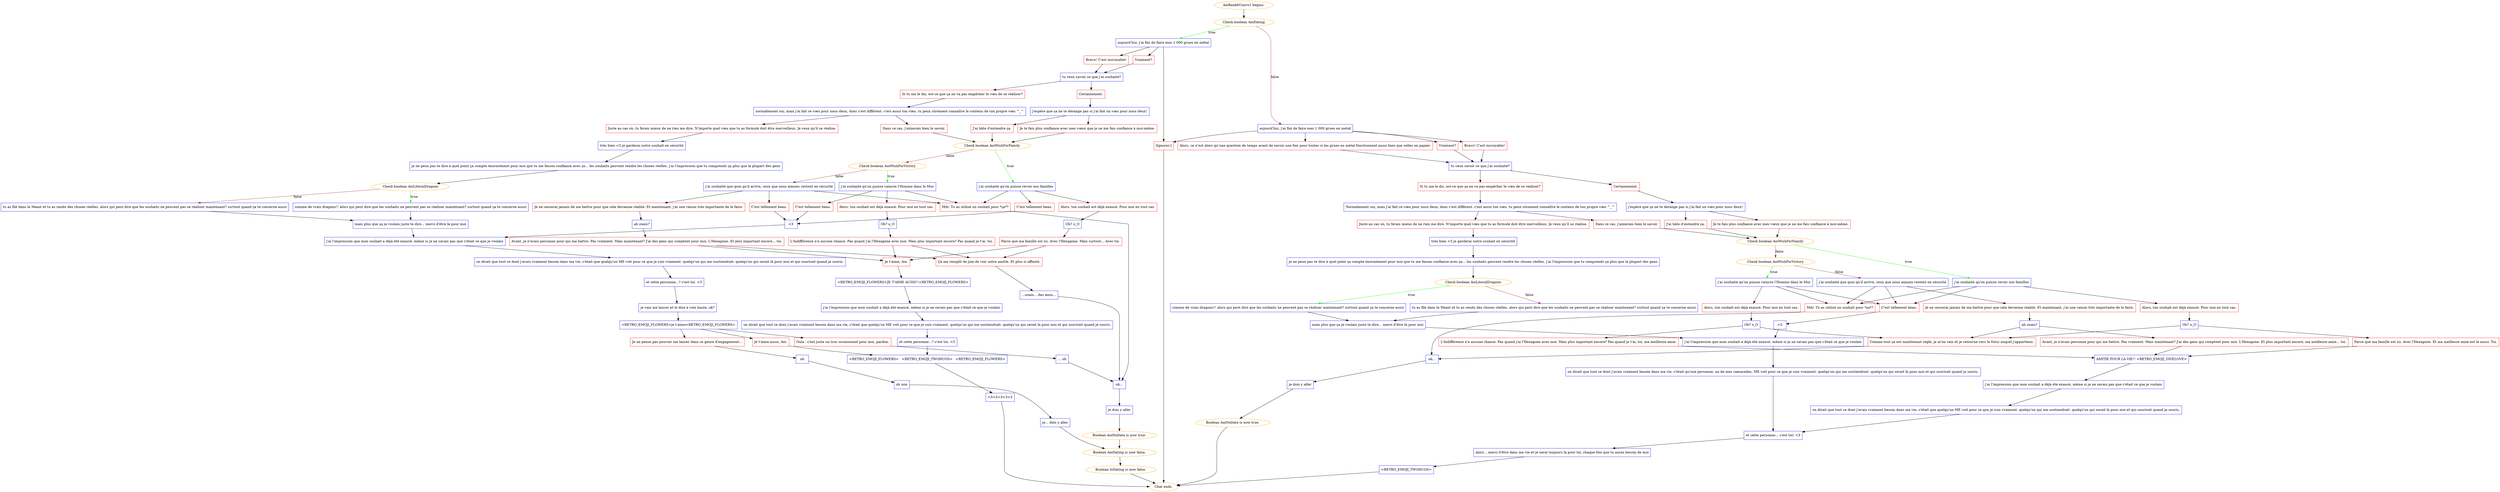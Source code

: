 digraph {
	"AoiRank6Convo1 begins." [color=orange];
		"AoiRank6Convo1 begins." -> j783435710;
	j783435710 [label="Check boolean AoiDating",color=orange];
		j783435710 -> j3880572461 [label=true,color=green];
		j783435710 -> j3653652867 [label=false,color=brown];
	j3880572461 [label="aujourd'hui, j'ai fini de faire mes 1 000 grues en métal",shape=box,color=blue];
		j3880572461 -> j3861619475;
		j3880572461 -> j3411992477;
		j3880572461 -> j4177999804;
	j3653652867 [label="aujourd'hui, j'ai fini de faire mes 1 000 grues en métal",shape=box,color=blue];
		j3653652867 -> j3164912595;
		j3653652867 -> j1717119362;
		j3653652867 -> j3243554514;
		j3653652867 -> j4177999804;
	j3861619475 [label="Vraiment?",shape=box,color=red];
		j3861619475 -> j3113005546;
	j3411992477 [label="Bravo! C'est incroyable!",shape=box,color=red];
		j3411992477 -> j3113005546;
	j4177999804 [label="[Ignorer.]",shape=box,color=red];
		j4177999804 -> "Chat ends.";
	j3164912595 [label="Alors, ce n’est alors qu’une question de temps avant de savoir une fois pour toutes si les grues en métal fonctionnent aussi bien que celles en papier.",shape=box,color=red];
		j3164912595 -> j3716830739;
	j1717119362 [label="Vraiment?",shape=box,color=red];
		j1717119362 -> j3716830739;
	j3243554514 [label="Bravo! C'est incroyable!",shape=box,color=red];
		j3243554514 -> j3716830739;
	j3113005546 [label="tu veux savoir ce que j'ai souhaité?",shape=box,color=blue];
		j3113005546 -> j2275201983;
		j3113005546 -> j2590073207;
	"Chat ends." [color=orange];
	j3716830739 [label="tu veux savoir ce que j'ai souhaité?",shape=box,color=blue];
		j3716830739 -> j3526182782;
		j3716830739 -> j3826606008;
	j2275201983 [label="Si tu me le dis, est-ce que ça ne va pas empêcher le vœu de se réaliser?",shape=box,color=red];
		j2275201983 -> j3473951970;
	j2590073207 [label="Certainement.",shape=box,color=red];
		j2590073207 -> j532401444;
	j3526182782 [label="Si tu me le dis, est-ce que ça ne va pas empêcher le vœu de se réaliser?",shape=box,color=red];
		j3526182782 -> j3086675420;
	j3826606008 [label="Certainement.",shape=box,color=red];
		j3826606008 -> j2844115460;
	j3473951970 [label="normalement oui, mais j'ai fait ce vœu pour nous deux, donc c'est différent. c'est aussi ton vœu. tu peux sûrement connaître le contenu de ton propre vœu ^_^",shape=box,color=blue];
		j3473951970 -> j3453209667;
		j3473951970 -> j2483308278;
	j532401444 [label="j'espère que ça ne te dérange pas si j'ai fait un vœu pour nous deux!",shape=box,color=blue];
		j532401444 -> j1929827831;
		j532401444 -> j504139798;
	j3086675420 [label="Normalement oui, mais j'ai fait ce vœu pour nous deux, donc c'est différent. c'est aussi ton vœu. tu peux sûrement connaître le contenu de ton propre vœu ^_^",shape=box,color=blue];
		j3086675420 -> j2696126585;
		j3086675420 -> j117578377;
	j2844115460 [label="j'espère que ça ne te dérange pas si j'ai fait un vœu pour nous deux!",shape=box,color=blue];
		j2844115460 -> j700919651;
		j2844115460 -> j3539436959;
	j3453209667 [label="Juste au cas où, tu ferais mieux de ne rien me dire. N'importe quel vœu que tu as formulé doit être merveilleux. Je veux qu'il se réalise.",shape=box,color=red];
		j3453209667 -> j1713186537;
	j2483308278 [label="Dans ce cas, j'aimerais bien le savoir.",shape=box,color=red];
		j2483308278 -> j3247860844;
	j1929827831 [label="Je te fais plus confiance avec mes vœux que je ne me fais confiance à moi-même.",shape=box,color=red];
		j1929827831 -> j3247860844;
	j504139798 [label="J'ai hâte d'entendre ça.",shape=box,color=red];
		j504139798 -> j3247860844;
	j2696126585 [label="Juste au cas où, tu ferais mieux de ne rien me dire. N'importe quel vœu que tu as formulé doit être merveilleux. Je veux qu'il se réalise.",shape=box,color=red];
		j2696126585 -> j4088680198;
	j117578377 [label="Dans ce cas, j'aimerais bien le savoir.",shape=box,color=red];
		j117578377 -> j828909921;
	j700919651 [label="Je te fais plus confiance avec mes vœux que je ne me fais confiance à moi-même.",shape=box,color=red];
		j700919651 -> j828909921;
	j3539436959 [label="J'ai hâte d'entendre ça.",shape=box,color=red];
		j3539436959 -> j828909921;
	j1713186537 [label="très bien <3 je garderai notre souhait en sécurité",shape=box,color=blue];
		j1713186537 -> j4089135334;
	j3247860844 [label="Check boolean AoiWishForFamily",color=orange];
		j3247860844 -> j3885037097 [label=true,color=green];
		j3247860844 -> j703318390 [label=false,color=brown];
	j4088680198 [label="très bien <3 je garderai notre souhait en sécurité",shape=box,color=blue];
		j4088680198 -> j1375040014;
	j828909921 [label="Check boolean AoiWishForFamily",color=orange];
		j828909921 -> j1646542489 [label=true,color=green];
		j828909921 -> j960399770 [label=false,color=brown];
	j4089135334 [label="je ne peux pas te dire à quel point ça compte énormément pour moi que tu me fasses confiance avec ça... les souhaits peuvent rendre les choses réelles. j'ai l'impression que tu comprends ça plus que la plupart des gens",shape=box,color=blue];
		j4089135334 -> j115447101;
	j3885037097 [label="j'ai souhaité qu'on puisse revoir nos familles",shape=box,color=blue];
		j3885037097 -> j974414036;
		j3885037097 -> j2196827749;
		j3885037097 -> j840780574;
	j703318390 [label="Check boolean AoiWishForVictory",color=orange];
		j703318390 -> j3479700926 [label=true,color=green];
		j703318390 -> j614592234 [label=false,color=brown];
	j1375040014 [label="je ne peux pas te dire à quel point ça compte énormément pour moi que tu me fasses confiance avec ça... les souhaits peuvent rendre les choses réelles. j'ai l'impression que tu comprends ça plus que la plupart des gens",shape=box,color=blue];
		j1375040014 -> j3584024800;
	j1646542489 [label="j'ai souhaité qu'on puisse revoir nos familles",shape=box,color=blue];
		j1646542489 -> j3088278822;
		j1646542489 -> j4227930141;
		j1646542489 -> j2686883001;
	j960399770 [label="Check boolean AoiWishForVictory",color=orange];
		j960399770 -> j1415947911 [label=true,color=green];
		j960399770 -> j3589232609 [label=false,color=brown];
	j115447101 [label="Check boolean AoiLiteralDragons",color=orange];
		j115447101 -> j4135916267 [label=true,color=green];
		j115447101 -> j2562376536 [label=false,color=brown];
	j974414036 [label="Alors, ton souhait est déjà exaucé. Pour moi en tout cas.",shape=box,color=red];
		j974414036 -> j1304256419;
	j2196827749 [label="C'est tellement beau.",shape=box,color=red];
		j2196827749 -> j3307962825;
	j840780574 [label="Mdr. Tu as utilisé un souhait pour *ça*?",shape=box,color=red];
		j840780574 -> j2454882793;
	j3479700926 [label="j'ai souhaité qu'on puisse vaincre l'Homme dans le Mur",shape=box,color=blue];
		j3479700926 -> j2888640655;
		j3479700926 -> j529835946;
		j3479700926 -> j840780574;
	j614592234 [label="j'ai souhaité que quoi qu'il arrive, ceux que nous aimons restent en sécurité",shape=box,color=blue];
		j614592234 -> j1845200560;
		j614592234 -> j3539308141;
		j614592234 -> j840780574;
	j3584024800 [label="Check boolean AoiLiteralDragons",color=orange];
		j3584024800 -> j252662285 [label=true,color=green];
		j3584024800 -> j2129713645 [label=false,color=brown];
	j3088278822 [label="Alors, ton souhait est déjà exaucé. Pour moi en tout cas.",shape=box,color=red];
		j3088278822 -> j2774667774;
	j4227930141 [label="C'est tellement beau.",shape=box,color=red];
		j4227930141 -> j4053249901;
	j2686883001 [label="Mdr. Tu as utilisé un souhait pour *ça*?",shape=box,color=red];
		j2686883001 -> j2474342305;
	j1415947911 [label="j'ai souhaité qu'on puisse vaincre l'Homme dans le Mur",shape=box,color=blue];
		j1415947911 -> j1319539274;
		j1415947911 -> j4227930141;
		j1415947911 -> j2686883001;
	j3589232609 [label="j'ai souhaité que quoi qu'il arrive, ceux que nous aimons restent en sécurité",shape=box,color=blue];
		j3589232609 -> j2762068833;
		j3589232609 -> j4227930141;
		j3589232609 -> j2686883001;
	j4135916267 [label="comme de vrais dragons!! alors qui peut dire que les souhaits ne peuvent pas se réaliser maintenant? surtout quand ça te concerne aussi",shape=box,color=blue];
		j4135916267 -> j540997653;
	j2562376536 [label="tu as filé dans le Néant et tu as rendu des choses réelles. alors qui peut dire que les souhaits ne peuvent pas se réaliser maintenant? surtout quand ça te concerne aussi",shape=box,color=blue];
		j2562376536 -> j540997653;
	j1304256419 [label="Oh? o_O",shape=box,color=blue];
		j1304256419 -> j2285601082;
	j3307962825 [label="<3",shape=box,color=blue];
		j3307962825 -> j623272139;
	j2454882793 [label="ok...",shape=box,color=blue];
		j2454882793 -> j3820691315;
	j2888640655 [label="Alors, ton souhait est déjà exaucé. Pour moi en tout cas.",shape=box,color=red];
		j2888640655 -> j850276283;
	j529835946 [label="C'est tellement beau.",shape=box,color=red];
		j529835946 -> j3307962825;
	j1845200560 [label="Je ne cesserai jamais de me battre pour que cela devienne réalité. Et maintenant, j'ai une raison très importante de le faire.",shape=box,color=red];
		j1845200560 -> j4199346753;
	j3539308141 [label="C'est tellement beau.",shape=box,color=red];
		j3539308141 -> j3307962825;
	j252662285 [label="comme de vrais dragons!! alors qui peut dire que les souhaits ne peuvent pas se réaliser maintenant? surtout quand ça te concerne aussi",shape=box,color=blue];
		j252662285 -> j3305769148;
	j2129713645 [label="tu as filé dans le Néant et tu as rendu des choses réelles. alors qui peut dire que les souhaits ne peuvent pas se réaliser maintenant? surtout quand ça te concerne aussi",shape=box,color=blue];
		j2129713645 -> j3305769148;
	j2774667774 [label="Oh? o_O",shape=box,color=blue];
		j2774667774 -> j990276272;
		j2774667774 -> j1700377626;
	j4053249901 [label="<3",shape=box,color=blue];
		j4053249901 -> j3027422163;
	j2474342305 [label="ok...",shape=box,color=blue];
		j2474342305 -> j3226304176;
	j1319539274 [label="Alors, ton souhait est déjà exaucé. Pour moi en tout cas.",shape=box,color=red];
		j1319539274 -> j3329080690;
	j2762068833 [label="Je ne cesserai jamais de me battre pour que cela devienne réalité. Et maintenant, j'ai une raison très importante de le faire.",shape=box,color=red];
		j2762068833 -> j1828530705;
	j540997653 [label="mais plus que ça je voulais juste te dire... merci d'être là pour moi",shape=box,color=blue];
		j540997653 -> j623272139;
	j2285601082 [label="Parce que ma famille est ici. Avec l'Hexagone. Mais surtout... Avec toi.",shape=box,color=red];
		j2285601082 -> j607233618;
		j2285601082 -> j3721358903;
	j623272139 [label="j'ai l'impression que mon souhait a déjà été exaucé, même si je ne savais pas que c'était ce que je voulais",shape=box,color=blue];
		j623272139 -> j1241438971;
	j3820691315 [label="je dois y aller",shape=box,color=blue];
		j3820691315 -> j2447544522;
	j850276283 [label="Oh? o_O",shape=box,color=blue];
		j850276283 -> j2055964220;
	j4199346753 [label="ah ouais?",shape=box,color=blue];
		j4199346753 -> j1311767023;
	j3305769148 [label="mais plus que ça je voulais juste te dire... merci d'être là pour moi",shape=box,color=blue];
		j3305769148 -> j3027422163;
	j990276272 [label="Parce que ma famille est ici. Avec l'Hexagone. Et ma meilleure amie est là aussi. Toi.",shape=box,color=red];
		j990276272 -> j2922476878;
	j1700377626 [label="Comme tout ça est maintenant réglé, je m'en vais et je retourne vers le futur auquel j'appartiens.",shape=box,color=red];
		j1700377626 -> j2474342305;
	j3027422163 [label="j'ai l'impression que mon souhait a déjà été exaucé, même si je ne savais pas que c'était ce que je voulais",shape=box,color=blue];
		j3027422163 -> j3615470387;
	j3226304176 [label="je dois y aller",shape=box,color=blue];
		j3226304176 -> j2246494386;
	j3329080690 [label="Oh? o_O",shape=box,color=blue];
		j3329080690 -> j1118741946;
		j3329080690 -> j1700377626;
	j1828530705 [label="ah ouais?",shape=box,color=blue];
		j1828530705 -> j233630223;
		j1828530705 -> j1700377626;
	j607233618 [label="Je t'aime, Aoi.",shape=box,color=red];
		j607233618 -> j834906351;
	j3721358903 [label="Ça me remplit de joie de voir notre amitié. Et plus si affinité.",shape=box,color=red];
		j3721358903 -> j630469448;
	j1241438971 [label="on dirait que tout ce dont j'avais vraiment besoin dans ma vie, c'était que quelqu'un ME voit pour ce que je suis vraiment. quelqu'un qui me soutiendrait. quelqu'un qui serait là pour moi et qui sourirait quand je souris.",shape=box,color=blue];
		j1241438971 -> j1404701124;
	j2447544522 [label="Boolean AoiNoDate is now true.",color=orange];
		j2447544522 -> j2417470976;
	j2055964220 [label="L'Indifférence n'a aucune chance. Pas quand j'ai l'Hexagone avec moi. Mais plus important encore? Pas quand je t'ai, toi.",shape=box,color=red];
		j2055964220 -> j607233618;
		j2055964220 -> j3721358903;
	j1311767023 [label="Avant, je n'avais personne pour qui me battre. Pas vraiment. Mais maintenant? J'ai des gens qui comptent pour moi. L'Hexagone. Et plus important encore... toi.",shape=box,color=red];
		j1311767023 -> j607233618;
		j1311767023 -> j3721358903;
	j2922476878 [label="AMITIÉ POUR LA VIE!! <RETRO_EMOJI_GIVELOVE>",shape=box,color=blue];
		j2922476878 -> j3388414826;
	j3615470387 [label="on dirait que tout ce dont j'avais vraiment besoin dans ma vie, c'était qu'une personne, un de mes camarades, ME voit pour ce que je suis vraiment. quelqu'un qui me soutiendrait. quelqu'un qui serait là pour moi et qui sourirait quand je souris.",shape=box,color=blue];
		j3615470387 -> j1846595046;
	j2246494386 [label="Boolean AoiNoDate is now true.",color=orange];
		j2246494386 -> "Chat ends.";
	j1118741946 [label="L'Indifférence n'a aucune chance. Pas quand j'ai l'Hexagone avec moi. Mais plus important encore? Pas quand je t'ai, toi, ma meilleure amie.",shape=box,color=red];
		j1118741946 -> j2922476878;
	j233630223 [label="Avant, je n'avais personne pour qui me battre. Pas vraiment. Mais maintenant? J'ai des gens qui comptent pour moi. L'Hexagone. Et plus important encore, ma meilleure amie... toi.",shape=box,color=red];
		j233630223 -> j2922476878;
	j834906351 [label="<RETRO_EMOJI_FLOWERS>JE T'AIME AUSSI!!<RETRO_EMOJI_FLOWERS>",shape=box,color=blue];
		j834906351 -> j3190223843;
	j630469448 [label="...ouais... des amis...",shape=box,color=blue];
		j630469448 -> j2454882793;
	j1404701124 [label="et cette personne...? c'est toi. <3",shape=box,color=blue];
		j1404701124 -> j1020302182;
	j2417470976 [label="Boolean AoiDating is now false.",color=orange];
		j2417470976 -> j178902881;
	j3388414826 [label="j'ai l'impression que mon souhait a déjà été exaucé, même si je ne savais pas que c'était ce que je voulais",shape=box,color=blue];
		j3388414826 -> j3908376751;
	j1846595046 [label="et cette personne... c'est toi! <3",shape=box,color=blue];
		j1846595046 -> j1574022251;
	j3190223843 [label="j'ai l'impression que mon souhait a déjà été exaucé, même si je ne savais pas que c'était ce que je voulais",shape=box,color=blue];
		j3190223843 -> j2384890426;
	j1020302182 [label="je vais me lancer et le dire à voix haute, ok?",shape=box,color=blue];
		j1020302182 -> j1699204668;
	j178902881 [label="Boolean IsDating is now false.",color=orange];
		j178902881 -> "Chat ends.";
	j3908376751 [label="on dirait que tout ce dont j'avais vraiment besoin dans ma vie, c'était que quelqu'un ME voit pour ce que je suis vraiment. quelqu'un qui me soutiendrait. quelqu'un qui serait là pour moi et qui sourirait quand je souris.",shape=box,color=blue];
		j3908376751 -> j1846595046;
	j1574022251 [label="alors... merci d'être dans ma vie et je serai toujours là pour toi, chaque fois que tu auras besoin de moi",shape=box,color=blue];
		j1574022251 -> j2792338544;
	j2384890426 [label="on dirait que tout ce dont j'avais vraiment besoin dans ma vie, c'était que quelqu'un ME voit pour ce que je suis vraiment. quelqu'un qui me soutiendrait. quelqu'un qui serait là pour moi et qui sourirait quand je souris.",shape=box,color=blue];
		j2384890426 -> j14688865;
	j1699204668 [label="<RETRO_EMOJI_FLOWERS>je t'aime<RETRO_EMOJI_FLOWERS>",shape=box,color=blue];
		j1699204668 -> j844908139;
		j1699204668 -> j1213792241;
		j1699204668 -> j2599240037;
	j2792338544 [label="<RETRO_EMOJI_TWOHUGS>",shape=box,color=blue];
		j2792338544 -> "Chat ends.";
	j14688865 [label="et cette personne...? c'est toi. <3",shape=box,color=blue];
		j14688865 -> j3358652932;
	j844908139 [label="Je t'aime aussi, Aoi.",shape=box,color=red];
		j844908139 -> j3358652932;
	j1213792241 [label="Je ne pense pas pouvoir me lancer dans ce genre d'engagement...",shape=box,color=red];
		j1213792241 -> j2753978308;
	j2599240037 [label="Oula - c'est juste un truc occasionnel pour moi, pardon.",shape=box,color=red];
		j2599240037 -> j2506737314;
	j3358652932 [label="<RETRO_EMOJI_FLOWERS>   <RETRO_EMOJI_TWOHUGS>   <RETRO_EMOJI_FLOWERS>",shape=box,color=blue];
		j3358652932 -> j492764616;
	j2753978308 [label="oh",shape=box,color=blue];
		j2753978308 -> j3272805942;
	j2506737314 [label="... oh",shape=box,color=blue];
		j2506737314 -> j2454882793;
	j492764616 [label="<3<3<3<3<3",shape=box,color=blue];
		j492764616 -> "Chat ends.";
	j3272805942 [label="oh non",shape=box,color=blue];
		j3272805942 -> j264897250;
	j264897250 [label="je... dois y aller",shape=box,color=blue];
		j264897250 -> j2417470976;
}